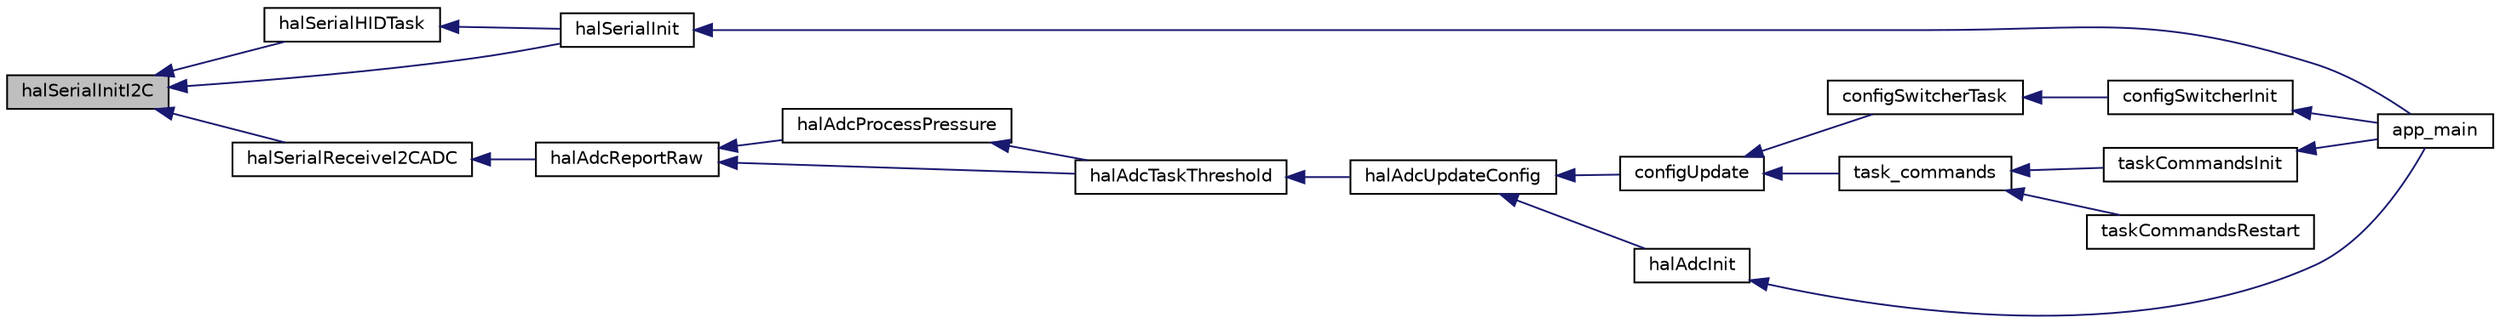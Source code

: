 digraph "halSerialInitI2C"
{
  edge [fontname="Helvetica",fontsize="10",labelfontname="Helvetica",labelfontsize="10"];
  node [fontname="Helvetica",fontsize="10",shape=record];
  rankdir="LR";
  Node24 [label="halSerialInitI2C",height=0.2,width=0.4,color="black", fillcolor="grey75", style="filled", fontcolor="black"];
  Node24 -> Node25 [dir="back",color="midnightblue",fontsize="10",style="solid",fontname="Helvetica"];
  Node25 [label="halSerialHIDTask",height=0.2,width=0.4,color="black", fillcolor="white", style="filled",URL="$hal__serial_8c.html#a6689f99c3a8e5f787a3d995260d8d298",tooltip="CONTINOUS TASK - Process HID commands & send via HID wire to LPC. "];
  Node25 -> Node26 [dir="back",color="midnightblue",fontsize="10",style="solid",fontname="Helvetica"];
  Node26 [label="halSerialInit",height=0.2,width=0.4,color="black", fillcolor="white", style="filled",URL="$hal__serial_8h.html#a2d03c06463b09e33d87d90eb273819b0",tooltip="Initialize the serial HAL. "];
  Node26 -> Node27 [dir="back",color="midnightblue",fontsize="10",style="solid",fontname="Helvetica"];
  Node27 [label="app_main",height=0.2,width=0.4,color="black", fillcolor="white", style="filled",URL="$flipmouse__fabi__esp32__kbdmouse__main_8c.html#abce06be17fc37d675118a678a8100a36",tooltip="Main task, created by esp-idf. "];
  Node24 -> Node26 [dir="back",color="midnightblue",fontsize="10",style="solid",fontname="Helvetica"];
  Node24 -> Node28 [dir="back",color="midnightblue",fontsize="10",style="solid",fontname="Helvetica"];
  Node28 [label="halSerialReceiveI2CADC",height=0.2,width=0.4,color="black", fillcolor="white", style="filled",URL="$hal__serial_8h.html#a5dd33d8e55ba33bdecfa78bc11c618b3",tooltip="Read ADC data via I2C from LPC chip. "];
  Node28 -> Node29 [dir="back",color="midnightblue",fontsize="10",style="solid",fontname="Helvetica"];
  Node29 [label="halAdcReportRaw",height=0.2,width=0.4,color="black", fillcolor="white", style="filled",URL="$hal__adc_8c.html#a8743abcde6f190545c429f072c16106d",tooltip="Report raw values via serial interface. "];
  Node29 -> Node30 [dir="back",color="midnightblue",fontsize="10",style="solid",fontname="Helvetica"];
  Node30 [label="halAdcProcessPressure",height=0.2,width=0.4,color="black", fillcolor="white", style="filled",URL="$hal__adc_8c.html#a78419739020988cffc83ffcbc7103b05",tooltip="Process pressure sensor (sip & puff) "];
  Node30 -> Node31 [dir="back",color="midnightblue",fontsize="10",style="solid",fontname="Helvetica"];
  Node31 [label="halAdcTaskThreshold",height=0.2,width=0.4,color="black", fillcolor="white", style="filled",URL="$hal__adc_8c.html#aee719704e643d27c1faab768cf4bc22e",tooltip="HAL TASK - Threshold task for ADC. "];
  Node31 -> Node32 [dir="back",color="midnightblue",fontsize="10",style="solid",fontname="Helvetica"];
  Node32 [label="halAdcUpdateConfig",height=0.2,width=0.4,color="black", fillcolor="white", style="filled",URL="$hal__adc_8h.html#a4135bb73c2271b4a27db8d8d81884de7",tooltip="Reload ADC config. "];
  Node32 -> Node33 [dir="back",color="midnightblue",fontsize="10",style="solid",fontname="Helvetica"];
  Node33 [label="configUpdate",height=0.2,width=0.4,color="black", fillcolor="white", style="filled",URL="$config__switcher_8h.html#af8fae43accd789bf2355c79ff44c2ae9",tooltip="Request config update. "];
  Node33 -> Node34 [dir="back",color="midnightblue",fontsize="10",style="solid",fontname="Helvetica"];
  Node34 [label="configSwitcherTask",height=0.2,width=0.4,color="black", fillcolor="white", style="filled",URL="$config__switcher_8c.html#af5af5079d1982d42e165039e6de7e40a",tooltip="TASK - Config switcher task, internal config reloading. "];
  Node34 -> Node35 [dir="back",color="midnightblue",fontsize="10",style="solid",fontname="Helvetica"];
  Node35 [label="configSwitcherInit",height=0.2,width=0.4,color="black", fillcolor="white", style="filled",URL="$config__switcher_8h.html#aafed047c8d04b814a85239e031cbad7b",tooltip="Initializing the config switching functionality. "];
  Node35 -> Node27 [dir="back",color="midnightblue",fontsize="10",style="solid",fontname="Helvetica"];
  Node33 -> Node36 [dir="back",color="midnightblue",fontsize="10",style="solid",fontname="Helvetica"];
  Node36 [label="task_commands",height=0.2,width=0.4,color="black", fillcolor="white", style="filled",URL="$task__commands_8c.html#a7b36c39275d773aaedcb327ef4e1516f"];
  Node36 -> Node37 [dir="back",color="midnightblue",fontsize="10",style="solid",fontname="Helvetica"];
  Node37 [label="taskCommandsInit",height=0.2,width=0.4,color="black", fillcolor="white", style="filled",URL="$task__commands_8h.html#aedb896e40753227f80768e09d3748419",tooltip="Init the command parser. "];
  Node37 -> Node27 [dir="back",color="midnightblue",fontsize="10",style="solid",fontname="Helvetica"];
  Node36 -> Node38 [dir="back",color="midnightblue",fontsize="10",style="solid",fontname="Helvetica"];
  Node38 [label="taskCommandsRestart",height=0.2,width=0.4,color="black", fillcolor="white", style="filled",URL="$task__commands_8h.html#a26091155b4d85093239033d689f363d0",tooltip="Restart the command parser task. "];
  Node32 -> Node39 [dir="back",color="midnightblue",fontsize="10",style="solid",fontname="Helvetica"];
  Node39 [label="halAdcInit",height=0.2,width=0.4,color="black", fillcolor="white", style="filled",URL="$hal__adc_8h.html#a6f0d302f35e5b7f7a1144f0ddace35d2",tooltip="Init the ADC driver module. "];
  Node39 -> Node27 [dir="back",color="midnightblue",fontsize="10",style="solid",fontname="Helvetica"];
  Node29 -> Node31 [dir="back",color="midnightblue",fontsize="10",style="solid",fontname="Helvetica"];
}
